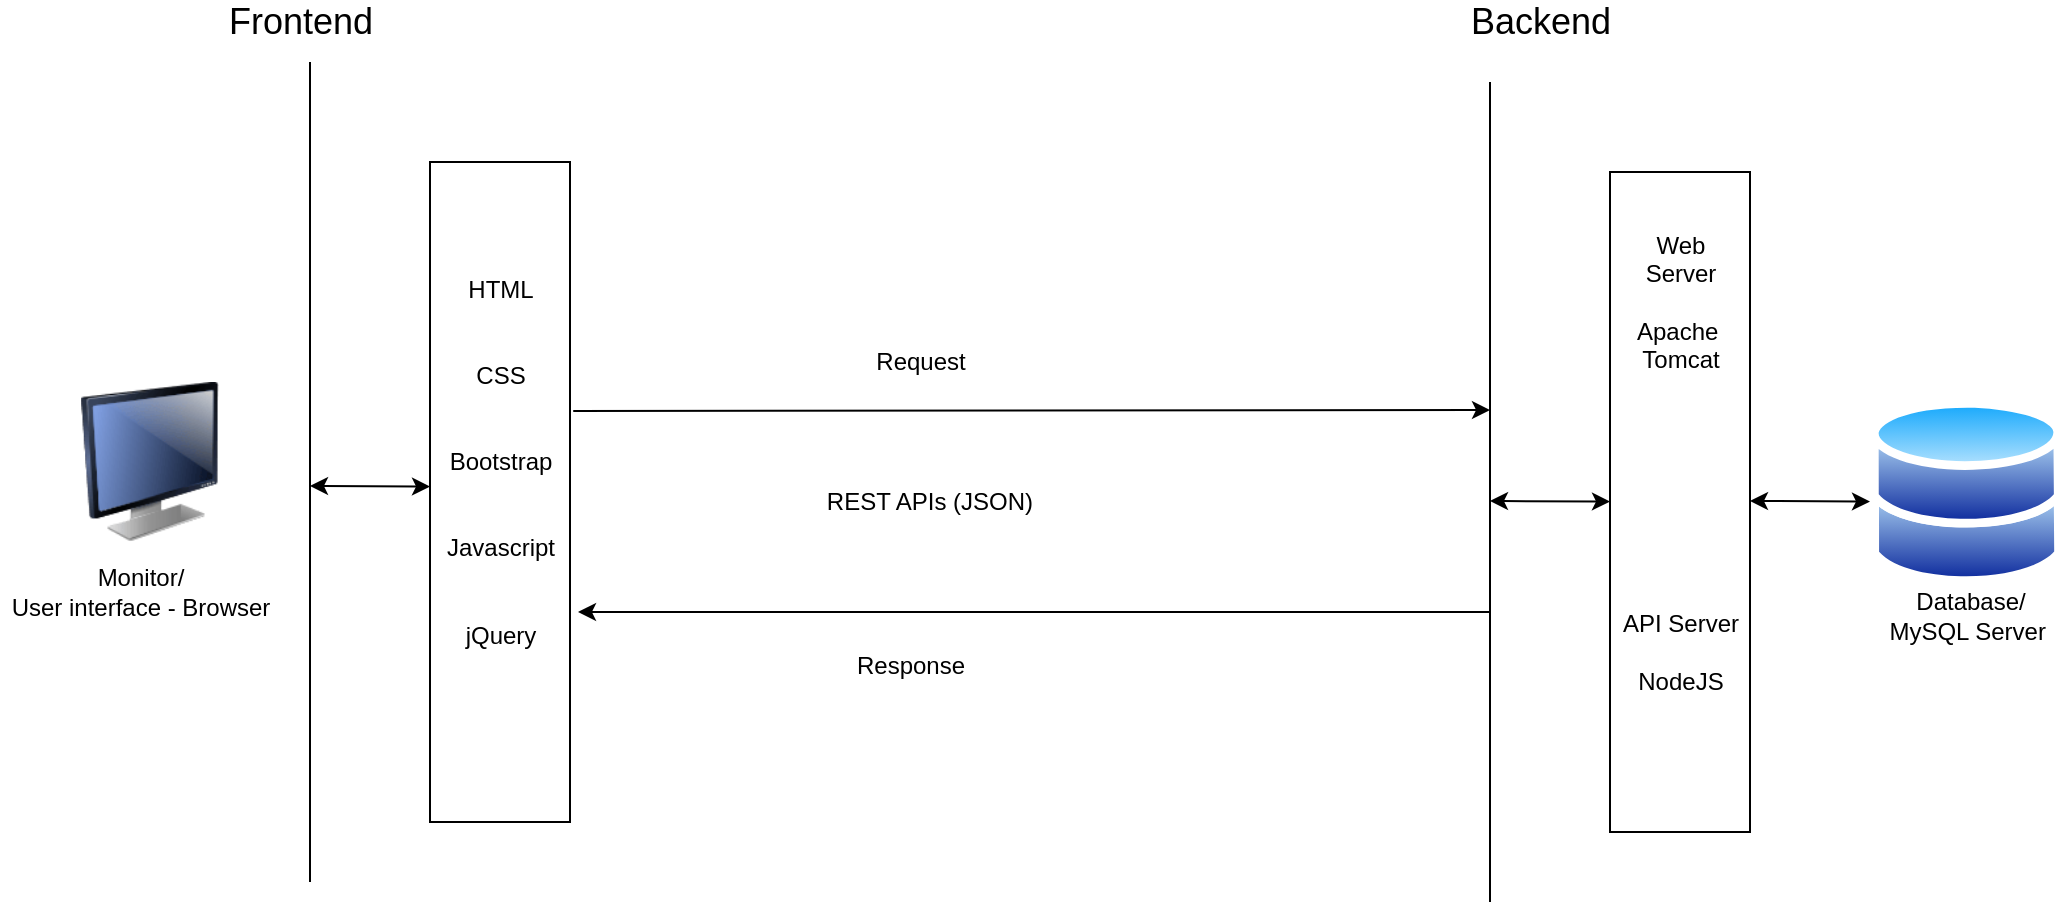 <mxfile version="13.4.6" type="device"><diagram id="GXE1VcHyfy7mtGUlj-IW" name="Page-1"><mxGraphModel dx="868" dy="401" grid="1" gridSize="10" guides="1" tooltips="1" connect="1" arrows="1" fold="1" page="1" pageScale="1" pageWidth="1100" pageHeight="850" math="0" shadow="0"><root><mxCell id="0"/><mxCell id="1" parent="0"/><mxCell id="zPlpSCz4x3nlq95N2wv6-2" value="" style="image;html=1;image=img/lib/clip_art/computers/Monitor_128x128.png" parent="1" vertex="1"><mxGeometry x="40" y="230" width="80" height="80" as="geometry"/></mxCell><mxCell id="zPlpSCz4x3nlq95N2wv6-3" value="" style="endArrow=none;html=1;" parent="1" edge="1"><mxGeometry width="50" height="50" relative="1" as="geometry"><mxPoint x="160" y="480" as="sourcePoint"/><mxPoint x="160" y="70" as="targetPoint"/></mxGeometry></mxCell><mxCell id="zPlpSCz4x3nlq95N2wv6-4" value="" style="rounded=0;whiteSpace=wrap;html=1;direction=south;" parent="1" vertex="1"><mxGeometry x="220" y="120" width="70" height="330" as="geometry"/></mxCell><mxCell id="2" value="&lt;font style=&quot;font-size: 18px&quot;&gt;Frontend&lt;/font&gt;" style="text;html=1;align=center;verticalAlign=middle;resizable=0;points=[];autosize=1;" parent="1" vertex="1"><mxGeometry x="110" y="40" width="90" height="20" as="geometry"/></mxCell><mxCell id="zPlpSCz4x3nlq95N2wv6-5" value="HTML&lt;br&gt;&lt;br&gt;&lt;br&gt;CSS&lt;br&gt;&lt;br&gt;&lt;br&gt;Bootstrap&lt;br&gt;&lt;br&gt;&lt;br&gt;Javascript&lt;br&gt;&lt;br&gt;&lt;br&gt;jQuery" style="text;html=1;align=center;verticalAlign=middle;resizable=0;points=[];autosize=1;" parent="1" vertex="1"><mxGeometry x="220" y="180" width="70" height="180" as="geometry"/></mxCell><mxCell id="zPlpSCz4x3nlq95N2wv6-6" value="Monitor/&lt;br&gt;User interface - Browser&lt;br&gt;" style="text;html=1;align=center;verticalAlign=middle;resizable=0;points=[];autosize=1;" parent="1" vertex="1"><mxGeometry x="5" y="320" width="140" height="30" as="geometry"/></mxCell><mxCell id="zPlpSCz4x3nlq95N2wv6-7" value="" style="rounded=0;whiteSpace=wrap;html=1;direction=south;" parent="1" vertex="1"><mxGeometry x="810" y="125" width="70" height="330" as="geometry"/></mxCell><mxCell id="zPlpSCz4x3nlq95N2wv6-8" value="" style="endArrow=none;html=1;" parent="1" edge="1"><mxGeometry width="50" height="50" relative="1" as="geometry"><mxPoint x="750" y="490" as="sourcePoint"/><mxPoint x="750" y="80" as="targetPoint"/></mxGeometry></mxCell><mxCell id="zPlpSCz4x3nlq95N2wv6-9" value="" style="aspect=fixed;perimeter=ellipsePerimeter;html=1;align=center;shadow=0;dashed=0;spacingTop=3;image;image=img/lib/active_directory/databases.svg;" parent="1" vertex="1"><mxGeometry x="940" y="237.75" width="96.43" height="94.5" as="geometry"/></mxCell><mxCell id="zPlpSCz4x3nlq95N2wv6-10" value="&lt;font style=&quot;font-size: 18px&quot;&gt;Backend&lt;/font&gt;" style="text;html=1;align=center;verticalAlign=middle;resizable=0;points=[];autosize=1;" parent="1" vertex="1"><mxGeometry x="730" y="40" width="90" height="20" as="geometry"/></mxCell><mxCell id="zPlpSCz4x3nlq95N2wv6-11" value="API Server&lt;br&gt;&lt;br&gt;NodeJS" style="text;html=1;align=center;verticalAlign=middle;resizable=0;points=[];autosize=1;" parent="1" vertex="1"><mxGeometry x="810" y="340" width="70" height="50" as="geometry"/></mxCell><mxCell id="zPlpSCz4x3nlq95N2wv6-13" value="Database/&lt;br&gt;MySQL Server&amp;nbsp;" style="text;html=1;align=center;verticalAlign=middle;resizable=0;points=[];autosize=1;" parent="1" vertex="1"><mxGeometry x="940" y="332.25" width="100" height="30" as="geometry"/></mxCell><mxCell id="zPlpSCz4x3nlq95N2wv6-14" value="" style="endArrow=classic;html=1;exitX=1.023;exitY=0.358;exitDx=0;exitDy=0;exitPerimeter=0;" parent="1" source="zPlpSCz4x3nlq95N2wv6-5" edge="1"><mxGeometry width="50" height="50" relative="1" as="geometry"><mxPoint x="430" y="330" as="sourcePoint"/><mxPoint x="750" y="244" as="targetPoint"/></mxGeometry></mxCell><mxCell id="zPlpSCz4x3nlq95N2wv6-16" value="" style="endArrow=classic;html=1;" parent="1" edge="1"><mxGeometry width="50" height="50" relative="1" as="geometry"><mxPoint x="750" y="345" as="sourcePoint"/><mxPoint x="294" y="345" as="targetPoint"/></mxGeometry></mxCell><mxCell id="zPlpSCz4x3nlq95N2wv6-17" value="Request" style="text;html=1;align=center;verticalAlign=middle;resizable=0;points=[];autosize=1;" parent="1" vertex="1"><mxGeometry x="435" y="210" width="60" height="20" as="geometry"/></mxCell><mxCell id="zPlpSCz4x3nlq95N2wv6-18" value="Response&lt;br&gt;" style="text;html=1;align=center;verticalAlign=middle;resizable=0;points=[];autosize=1;" parent="1" vertex="1"><mxGeometry x="425" y="362.25" width="70" height="20" as="geometry"/></mxCell><mxCell id="EL8bCHFW6RUNuRwiCkUU-2" value="REST APIs (JSON)" style="text;html=1;strokeColor=none;fillColor=none;align=center;verticalAlign=middle;whiteSpace=wrap;rounded=0;" vertex="1" parent="1"><mxGeometry x="370" y="280" width="200" height="20" as="geometry"/></mxCell><mxCell id="EL8bCHFW6RUNuRwiCkUU-3" value="Web&lt;br&gt;Server&lt;br&gt;&lt;br&gt;Apache&amp;nbsp;&lt;br&gt;Tomcat" style="text;html=1;align=center;verticalAlign=middle;resizable=0;points=[];autosize=1;" vertex="1" parent="1"><mxGeometry x="815" y="150" width="60" height="80" as="geometry"/></mxCell><mxCell id="EL8bCHFW6RUNuRwiCkUU-4" value="" style="endArrow=classic;startArrow=classic;html=1;" edge="1" parent="1"><mxGeometry width="50" height="50" relative="1" as="geometry"><mxPoint x="160" y="282" as="sourcePoint"/><mxPoint x="220" y="282.25" as="targetPoint"/></mxGeometry></mxCell><mxCell id="EL8bCHFW6RUNuRwiCkUU-5" value="" style="endArrow=classic;startArrow=classic;html=1;" edge="1" parent="1"><mxGeometry width="50" height="50" relative="1" as="geometry"><mxPoint x="750" y="289.5" as="sourcePoint"/><mxPoint x="810" y="289.75" as="targetPoint"/></mxGeometry></mxCell><mxCell id="EL8bCHFW6RUNuRwiCkUU-6" value="" style="endArrow=classic;startArrow=classic;html=1;" edge="1" parent="1"><mxGeometry width="50" height="50" relative="1" as="geometry"><mxPoint x="880" y="289.5" as="sourcePoint"/><mxPoint x="940" y="289.75" as="targetPoint"/></mxGeometry></mxCell></root></mxGraphModel></diagram></mxfile>